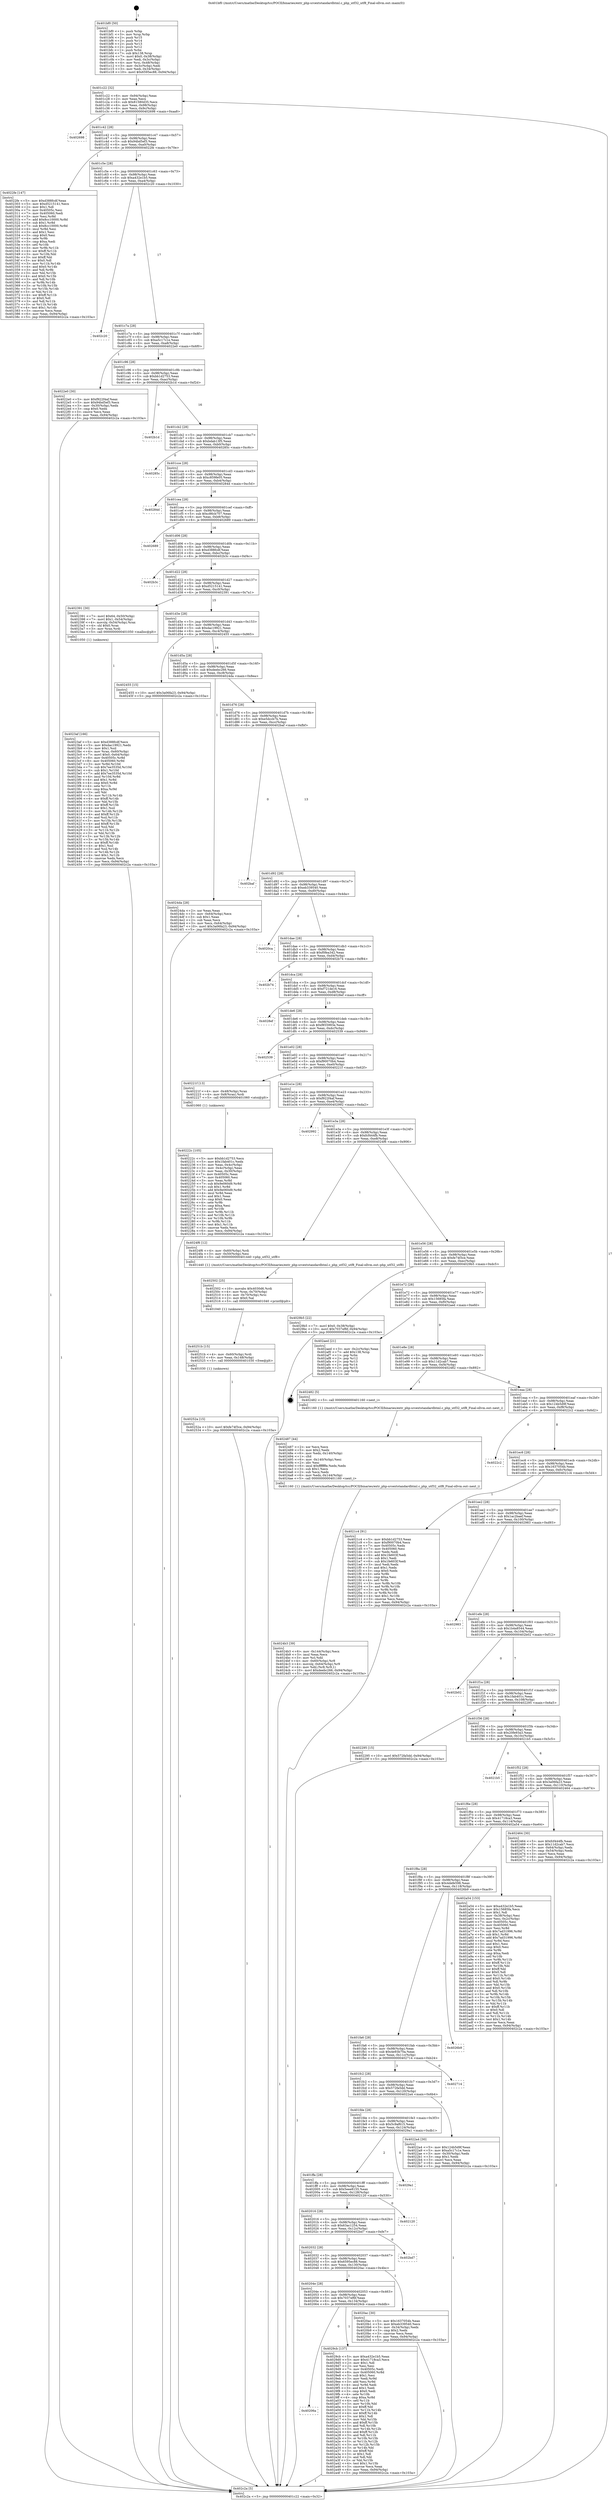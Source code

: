 digraph "0x401bf0" {
  label = "0x401bf0 (/mnt/c/Users/mathe/Desktop/tcc/POCII/binaries/extr_php-srcextstandardhtml.c_php_utf32_utf8_Final-ollvm.out::main(0))"
  labelloc = "t"
  node[shape=record]

  Entry [label="",width=0.3,height=0.3,shape=circle,fillcolor=black,style=filled]
  "0x401c22" [label="{
     0x401c22 [32]\l
     | [instrs]\l
     &nbsp;&nbsp;0x401c22 \<+6\>: mov -0x94(%rbp),%eax\l
     &nbsp;&nbsp;0x401c28 \<+2\>: mov %eax,%ecx\l
     &nbsp;&nbsp;0x401c2a \<+6\>: sub $0x81580d35,%ecx\l
     &nbsp;&nbsp;0x401c30 \<+6\>: mov %eax,-0x98(%rbp)\l
     &nbsp;&nbsp;0x401c36 \<+6\>: mov %ecx,-0x9c(%rbp)\l
     &nbsp;&nbsp;0x401c3c \<+6\>: je 0000000000402698 \<main+0xaa8\>\l
  }"]
  "0x402698" [label="{
     0x402698\l
  }", style=dashed]
  "0x401c42" [label="{
     0x401c42 [28]\l
     | [instrs]\l
     &nbsp;&nbsp;0x401c42 \<+5\>: jmp 0000000000401c47 \<main+0x57\>\l
     &nbsp;&nbsp;0x401c47 \<+6\>: mov -0x98(%rbp),%eax\l
     &nbsp;&nbsp;0x401c4d \<+5\>: sub $0x94bd5ef3,%eax\l
     &nbsp;&nbsp;0x401c52 \<+6\>: mov %eax,-0xa0(%rbp)\l
     &nbsp;&nbsp;0x401c58 \<+6\>: je 00000000004022fe \<main+0x70e\>\l
  }"]
  Exit [label="",width=0.3,height=0.3,shape=circle,fillcolor=black,style=filled,peripheries=2]
  "0x4022fe" [label="{
     0x4022fe [147]\l
     | [instrs]\l
     &nbsp;&nbsp;0x4022fe \<+5\>: mov $0xd388fcdf,%eax\l
     &nbsp;&nbsp;0x402303 \<+5\>: mov $0xd5215141,%ecx\l
     &nbsp;&nbsp;0x402308 \<+2\>: mov $0x1,%dl\l
     &nbsp;&nbsp;0x40230a \<+7\>: mov 0x40505c,%esi\l
     &nbsp;&nbsp;0x402311 \<+7\>: mov 0x405060,%edi\l
     &nbsp;&nbsp;0x402318 \<+3\>: mov %esi,%r8d\l
     &nbsp;&nbsp;0x40231b \<+7\>: add $0x8cc10000,%r8d\l
     &nbsp;&nbsp;0x402322 \<+4\>: sub $0x1,%r8d\l
     &nbsp;&nbsp;0x402326 \<+7\>: sub $0x8cc10000,%r8d\l
     &nbsp;&nbsp;0x40232d \<+4\>: imul %r8d,%esi\l
     &nbsp;&nbsp;0x402331 \<+3\>: and $0x1,%esi\l
     &nbsp;&nbsp;0x402334 \<+3\>: cmp $0x0,%esi\l
     &nbsp;&nbsp;0x402337 \<+4\>: sete %r9b\l
     &nbsp;&nbsp;0x40233b \<+3\>: cmp $0xa,%edi\l
     &nbsp;&nbsp;0x40233e \<+4\>: setl %r10b\l
     &nbsp;&nbsp;0x402342 \<+3\>: mov %r9b,%r11b\l
     &nbsp;&nbsp;0x402345 \<+4\>: xor $0xff,%r11b\l
     &nbsp;&nbsp;0x402349 \<+3\>: mov %r10b,%bl\l
     &nbsp;&nbsp;0x40234c \<+3\>: xor $0xff,%bl\l
     &nbsp;&nbsp;0x40234f \<+3\>: xor $0x0,%dl\l
     &nbsp;&nbsp;0x402352 \<+3\>: mov %r11b,%r14b\l
     &nbsp;&nbsp;0x402355 \<+4\>: and $0x0,%r14b\l
     &nbsp;&nbsp;0x402359 \<+3\>: and %dl,%r9b\l
     &nbsp;&nbsp;0x40235c \<+3\>: mov %bl,%r15b\l
     &nbsp;&nbsp;0x40235f \<+4\>: and $0x0,%r15b\l
     &nbsp;&nbsp;0x402363 \<+3\>: and %dl,%r10b\l
     &nbsp;&nbsp;0x402366 \<+3\>: or %r9b,%r14b\l
     &nbsp;&nbsp;0x402369 \<+3\>: or %r10b,%r15b\l
     &nbsp;&nbsp;0x40236c \<+3\>: xor %r15b,%r14b\l
     &nbsp;&nbsp;0x40236f \<+3\>: or %bl,%r11b\l
     &nbsp;&nbsp;0x402372 \<+4\>: xor $0xff,%r11b\l
     &nbsp;&nbsp;0x402376 \<+3\>: or $0x0,%dl\l
     &nbsp;&nbsp;0x402379 \<+3\>: and %dl,%r11b\l
     &nbsp;&nbsp;0x40237c \<+3\>: or %r11b,%r14b\l
     &nbsp;&nbsp;0x40237f \<+4\>: test $0x1,%r14b\l
     &nbsp;&nbsp;0x402383 \<+3\>: cmovne %ecx,%eax\l
     &nbsp;&nbsp;0x402386 \<+6\>: mov %eax,-0x94(%rbp)\l
     &nbsp;&nbsp;0x40238c \<+5\>: jmp 0000000000402c2a \<main+0x103a\>\l
  }"]
  "0x401c5e" [label="{
     0x401c5e [28]\l
     | [instrs]\l
     &nbsp;&nbsp;0x401c5e \<+5\>: jmp 0000000000401c63 \<main+0x73\>\l
     &nbsp;&nbsp;0x401c63 \<+6\>: mov -0x98(%rbp),%eax\l
     &nbsp;&nbsp;0x401c69 \<+5\>: sub $0xa432e1b5,%eax\l
     &nbsp;&nbsp;0x401c6e \<+6\>: mov %eax,-0xa4(%rbp)\l
     &nbsp;&nbsp;0x401c74 \<+6\>: je 0000000000402c20 \<main+0x1030\>\l
  }"]
  "0x40206a" [label="{
     0x40206a\l
  }", style=dashed]
  "0x402c20" [label="{
     0x402c20\l
  }", style=dashed]
  "0x401c7a" [label="{
     0x401c7a [28]\l
     | [instrs]\l
     &nbsp;&nbsp;0x401c7a \<+5\>: jmp 0000000000401c7f \<main+0x8f\>\l
     &nbsp;&nbsp;0x401c7f \<+6\>: mov -0x98(%rbp),%eax\l
     &nbsp;&nbsp;0x401c85 \<+5\>: sub $0xa5c17c1e,%eax\l
     &nbsp;&nbsp;0x401c8a \<+6\>: mov %eax,-0xa8(%rbp)\l
     &nbsp;&nbsp;0x401c90 \<+6\>: je 00000000004022e0 \<main+0x6f0\>\l
  }"]
  "0x4029cb" [label="{
     0x4029cb [137]\l
     | [instrs]\l
     &nbsp;&nbsp;0x4029cb \<+5\>: mov $0xa432e1b5,%eax\l
     &nbsp;&nbsp;0x4029d0 \<+5\>: mov $0x41718ca3,%ecx\l
     &nbsp;&nbsp;0x4029d5 \<+2\>: mov $0x1,%dl\l
     &nbsp;&nbsp;0x4029d7 \<+2\>: xor %esi,%esi\l
     &nbsp;&nbsp;0x4029d9 \<+7\>: mov 0x40505c,%edi\l
     &nbsp;&nbsp;0x4029e0 \<+8\>: mov 0x405060,%r8d\l
     &nbsp;&nbsp;0x4029e8 \<+3\>: sub $0x1,%esi\l
     &nbsp;&nbsp;0x4029eb \<+3\>: mov %edi,%r9d\l
     &nbsp;&nbsp;0x4029ee \<+3\>: add %esi,%r9d\l
     &nbsp;&nbsp;0x4029f1 \<+4\>: imul %r9d,%edi\l
     &nbsp;&nbsp;0x4029f5 \<+3\>: and $0x1,%edi\l
     &nbsp;&nbsp;0x4029f8 \<+3\>: cmp $0x0,%edi\l
     &nbsp;&nbsp;0x4029fb \<+4\>: sete %r10b\l
     &nbsp;&nbsp;0x4029ff \<+4\>: cmp $0xa,%r8d\l
     &nbsp;&nbsp;0x402a03 \<+4\>: setl %r11b\l
     &nbsp;&nbsp;0x402a07 \<+3\>: mov %r10b,%bl\l
     &nbsp;&nbsp;0x402a0a \<+3\>: xor $0xff,%bl\l
     &nbsp;&nbsp;0x402a0d \<+3\>: mov %r11b,%r14b\l
     &nbsp;&nbsp;0x402a10 \<+4\>: xor $0xff,%r14b\l
     &nbsp;&nbsp;0x402a14 \<+3\>: xor $0x1,%dl\l
     &nbsp;&nbsp;0x402a17 \<+3\>: mov %bl,%r15b\l
     &nbsp;&nbsp;0x402a1a \<+4\>: and $0xff,%r15b\l
     &nbsp;&nbsp;0x402a1e \<+3\>: and %dl,%r10b\l
     &nbsp;&nbsp;0x402a21 \<+3\>: mov %r14b,%r12b\l
     &nbsp;&nbsp;0x402a24 \<+4\>: and $0xff,%r12b\l
     &nbsp;&nbsp;0x402a28 \<+3\>: and %dl,%r11b\l
     &nbsp;&nbsp;0x402a2b \<+3\>: or %r10b,%r15b\l
     &nbsp;&nbsp;0x402a2e \<+3\>: or %r11b,%r12b\l
     &nbsp;&nbsp;0x402a31 \<+3\>: xor %r12b,%r15b\l
     &nbsp;&nbsp;0x402a34 \<+3\>: or %r14b,%bl\l
     &nbsp;&nbsp;0x402a37 \<+3\>: xor $0xff,%bl\l
     &nbsp;&nbsp;0x402a3a \<+3\>: or $0x1,%dl\l
     &nbsp;&nbsp;0x402a3d \<+2\>: and %dl,%bl\l
     &nbsp;&nbsp;0x402a3f \<+3\>: or %bl,%r15b\l
     &nbsp;&nbsp;0x402a42 \<+4\>: test $0x1,%r15b\l
     &nbsp;&nbsp;0x402a46 \<+3\>: cmovne %ecx,%eax\l
     &nbsp;&nbsp;0x402a49 \<+6\>: mov %eax,-0x94(%rbp)\l
     &nbsp;&nbsp;0x402a4f \<+5\>: jmp 0000000000402c2a \<main+0x103a\>\l
  }"]
  "0x4022e0" [label="{
     0x4022e0 [30]\l
     | [instrs]\l
     &nbsp;&nbsp;0x4022e0 \<+5\>: mov $0xf922f4af,%eax\l
     &nbsp;&nbsp;0x4022e5 \<+5\>: mov $0x94bd5ef3,%ecx\l
     &nbsp;&nbsp;0x4022ea \<+3\>: mov -0x30(%rbp),%edx\l
     &nbsp;&nbsp;0x4022ed \<+3\>: cmp $0x0,%edx\l
     &nbsp;&nbsp;0x4022f0 \<+3\>: cmove %ecx,%eax\l
     &nbsp;&nbsp;0x4022f3 \<+6\>: mov %eax,-0x94(%rbp)\l
     &nbsp;&nbsp;0x4022f9 \<+5\>: jmp 0000000000402c2a \<main+0x103a\>\l
  }"]
  "0x401c96" [label="{
     0x401c96 [28]\l
     | [instrs]\l
     &nbsp;&nbsp;0x401c96 \<+5\>: jmp 0000000000401c9b \<main+0xab\>\l
     &nbsp;&nbsp;0x401c9b \<+6\>: mov -0x98(%rbp),%eax\l
     &nbsp;&nbsp;0x401ca1 \<+5\>: sub $0xbb1d2753,%eax\l
     &nbsp;&nbsp;0x401ca6 \<+6\>: mov %eax,-0xac(%rbp)\l
     &nbsp;&nbsp;0x401cac \<+6\>: je 0000000000402b1d \<main+0xf2d\>\l
  }"]
  "0x40252a" [label="{
     0x40252a [15]\l
     | [instrs]\l
     &nbsp;&nbsp;0x40252a \<+10\>: movl $0xfe74f3ce,-0x94(%rbp)\l
     &nbsp;&nbsp;0x402534 \<+5\>: jmp 0000000000402c2a \<main+0x103a\>\l
  }"]
  "0x402b1d" [label="{
     0x402b1d\l
  }", style=dashed]
  "0x401cb2" [label="{
     0x401cb2 [28]\l
     | [instrs]\l
     &nbsp;&nbsp;0x401cb2 \<+5\>: jmp 0000000000401cb7 \<main+0xc7\>\l
     &nbsp;&nbsp;0x401cb7 \<+6\>: mov -0x98(%rbp),%eax\l
     &nbsp;&nbsp;0x401cbd \<+5\>: sub $0xbdab13f5,%eax\l
     &nbsp;&nbsp;0x401cc2 \<+6\>: mov %eax,-0xb0(%rbp)\l
     &nbsp;&nbsp;0x401cc8 \<+6\>: je 000000000040285c \<main+0xc6c\>\l
  }"]
  "0x40251b" [label="{
     0x40251b [15]\l
     | [instrs]\l
     &nbsp;&nbsp;0x40251b \<+4\>: mov -0x60(%rbp),%rdi\l
     &nbsp;&nbsp;0x40251f \<+6\>: mov %eax,-0x148(%rbp)\l
     &nbsp;&nbsp;0x402525 \<+5\>: call 0000000000401030 \<free@plt\>\l
     | [calls]\l
     &nbsp;&nbsp;0x401030 \{1\} (unknown)\l
  }"]
  "0x40285c" [label="{
     0x40285c\l
  }", style=dashed]
  "0x401cce" [label="{
     0x401cce [28]\l
     | [instrs]\l
     &nbsp;&nbsp;0x401cce \<+5\>: jmp 0000000000401cd3 \<main+0xe3\>\l
     &nbsp;&nbsp;0x401cd3 \<+6\>: mov -0x98(%rbp),%eax\l
     &nbsp;&nbsp;0x401cd9 \<+5\>: sub $0xc859fe05,%eax\l
     &nbsp;&nbsp;0x401cde \<+6\>: mov %eax,-0xb4(%rbp)\l
     &nbsp;&nbsp;0x401ce4 \<+6\>: je 000000000040284d \<main+0xc5d\>\l
  }"]
  "0x402502" [label="{
     0x402502 [25]\l
     | [instrs]\l
     &nbsp;&nbsp;0x402502 \<+10\>: movabs $0x4030d6,%rdi\l
     &nbsp;&nbsp;0x40250c \<+4\>: mov %rax,-0x70(%rbp)\l
     &nbsp;&nbsp;0x402510 \<+4\>: mov -0x70(%rbp),%rsi\l
     &nbsp;&nbsp;0x402514 \<+2\>: mov $0x0,%al\l
     &nbsp;&nbsp;0x402516 \<+5\>: call 0000000000401040 \<printf@plt\>\l
     | [calls]\l
     &nbsp;&nbsp;0x401040 \{1\} (unknown)\l
  }"]
  "0x40284d" [label="{
     0x40284d\l
  }", style=dashed]
  "0x401cea" [label="{
     0x401cea [28]\l
     | [instrs]\l
     &nbsp;&nbsp;0x401cea \<+5\>: jmp 0000000000401cef \<main+0xff\>\l
     &nbsp;&nbsp;0x401cef \<+6\>: mov -0x98(%rbp),%eax\l
     &nbsp;&nbsp;0x401cf5 \<+5\>: sub $0xc86cb707,%eax\l
     &nbsp;&nbsp;0x401cfa \<+6\>: mov %eax,-0xb8(%rbp)\l
     &nbsp;&nbsp;0x401d00 \<+6\>: je 0000000000402689 \<main+0xa99\>\l
  }"]
  "0x4024b3" [label="{
     0x4024b3 [39]\l
     | [instrs]\l
     &nbsp;&nbsp;0x4024b3 \<+6\>: mov -0x144(%rbp),%ecx\l
     &nbsp;&nbsp;0x4024b9 \<+3\>: imul %eax,%ecx\l
     &nbsp;&nbsp;0x4024bc \<+3\>: mov %cl,%dil\l
     &nbsp;&nbsp;0x4024bf \<+4\>: mov -0x60(%rbp),%r8\l
     &nbsp;&nbsp;0x4024c3 \<+4\>: movslq -0x64(%rbp),%r9\l
     &nbsp;&nbsp;0x4024c7 \<+4\>: mov %dil,(%r8,%r9,1)\l
     &nbsp;&nbsp;0x4024cb \<+10\>: movl $0xdeebc266,-0x94(%rbp)\l
     &nbsp;&nbsp;0x4024d5 \<+5\>: jmp 0000000000402c2a \<main+0x103a\>\l
  }"]
  "0x402689" [label="{
     0x402689\l
  }", style=dashed]
  "0x401d06" [label="{
     0x401d06 [28]\l
     | [instrs]\l
     &nbsp;&nbsp;0x401d06 \<+5\>: jmp 0000000000401d0b \<main+0x11b\>\l
     &nbsp;&nbsp;0x401d0b \<+6\>: mov -0x98(%rbp),%eax\l
     &nbsp;&nbsp;0x401d11 \<+5\>: sub $0xd388fcdf,%eax\l
     &nbsp;&nbsp;0x401d16 \<+6\>: mov %eax,-0xbc(%rbp)\l
     &nbsp;&nbsp;0x401d1c \<+6\>: je 0000000000402b3c \<main+0xf4c\>\l
  }"]
  "0x402487" [label="{
     0x402487 [44]\l
     | [instrs]\l
     &nbsp;&nbsp;0x402487 \<+2\>: xor %ecx,%ecx\l
     &nbsp;&nbsp;0x402489 \<+5\>: mov $0x2,%edx\l
     &nbsp;&nbsp;0x40248e \<+6\>: mov %edx,-0x140(%rbp)\l
     &nbsp;&nbsp;0x402494 \<+1\>: cltd\l
     &nbsp;&nbsp;0x402495 \<+6\>: mov -0x140(%rbp),%esi\l
     &nbsp;&nbsp;0x40249b \<+2\>: idiv %esi\l
     &nbsp;&nbsp;0x40249d \<+6\>: imul $0xfffffffe,%edx,%edx\l
     &nbsp;&nbsp;0x4024a3 \<+3\>: sub $0x1,%ecx\l
     &nbsp;&nbsp;0x4024a6 \<+2\>: sub %ecx,%edx\l
     &nbsp;&nbsp;0x4024a8 \<+6\>: mov %edx,-0x144(%rbp)\l
     &nbsp;&nbsp;0x4024ae \<+5\>: call 0000000000401160 \<next_i\>\l
     | [calls]\l
     &nbsp;&nbsp;0x401160 \{1\} (/mnt/c/Users/mathe/Desktop/tcc/POCII/binaries/extr_php-srcextstandardhtml.c_php_utf32_utf8_Final-ollvm.out::next_i)\l
  }"]
  "0x402b3c" [label="{
     0x402b3c\l
  }", style=dashed]
  "0x401d22" [label="{
     0x401d22 [28]\l
     | [instrs]\l
     &nbsp;&nbsp;0x401d22 \<+5\>: jmp 0000000000401d27 \<main+0x137\>\l
     &nbsp;&nbsp;0x401d27 \<+6\>: mov -0x98(%rbp),%eax\l
     &nbsp;&nbsp;0x401d2d \<+5\>: sub $0xd5215141,%eax\l
     &nbsp;&nbsp;0x401d32 \<+6\>: mov %eax,-0xc0(%rbp)\l
     &nbsp;&nbsp;0x401d38 \<+6\>: je 0000000000402391 \<main+0x7a1\>\l
  }"]
  "0x4023af" [label="{
     0x4023af [166]\l
     | [instrs]\l
     &nbsp;&nbsp;0x4023af \<+5\>: mov $0xd388fcdf,%ecx\l
     &nbsp;&nbsp;0x4023b4 \<+5\>: mov $0xdac19921,%edx\l
     &nbsp;&nbsp;0x4023b9 \<+3\>: mov $0x1,%sil\l
     &nbsp;&nbsp;0x4023bc \<+4\>: mov %rax,-0x60(%rbp)\l
     &nbsp;&nbsp;0x4023c0 \<+7\>: movl $0x0,-0x64(%rbp)\l
     &nbsp;&nbsp;0x4023c7 \<+8\>: mov 0x40505c,%r8d\l
     &nbsp;&nbsp;0x4023cf \<+8\>: mov 0x405060,%r9d\l
     &nbsp;&nbsp;0x4023d7 \<+3\>: mov %r8d,%r10d\l
     &nbsp;&nbsp;0x4023da \<+7\>: sub $0x7ee3535d,%r10d\l
     &nbsp;&nbsp;0x4023e1 \<+4\>: sub $0x1,%r10d\l
     &nbsp;&nbsp;0x4023e5 \<+7\>: add $0x7ee3535d,%r10d\l
     &nbsp;&nbsp;0x4023ec \<+4\>: imul %r10d,%r8d\l
     &nbsp;&nbsp;0x4023f0 \<+4\>: and $0x1,%r8d\l
     &nbsp;&nbsp;0x4023f4 \<+4\>: cmp $0x0,%r8d\l
     &nbsp;&nbsp;0x4023f8 \<+4\>: sete %r11b\l
     &nbsp;&nbsp;0x4023fc \<+4\>: cmp $0xa,%r9d\l
     &nbsp;&nbsp;0x402400 \<+3\>: setl %bl\l
     &nbsp;&nbsp;0x402403 \<+3\>: mov %r11b,%r14b\l
     &nbsp;&nbsp;0x402406 \<+4\>: xor $0xff,%r14b\l
     &nbsp;&nbsp;0x40240a \<+3\>: mov %bl,%r15b\l
     &nbsp;&nbsp;0x40240d \<+4\>: xor $0xff,%r15b\l
     &nbsp;&nbsp;0x402411 \<+4\>: xor $0x1,%sil\l
     &nbsp;&nbsp;0x402415 \<+3\>: mov %r14b,%r12b\l
     &nbsp;&nbsp;0x402418 \<+4\>: and $0xff,%r12b\l
     &nbsp;&nbsp;0x40241c \<+3\>: and %sil,%r11b\l
     &nbsp;&nbsp;0x40241f \<+3\>: mov %r15b,%r13b\l
     &nbsp;&nbsp;0x402422 \<+4\>: and $0xff,%r13b\l
     &nbsp;&nbsp;0x402426 \<+3\>: and %sil,%bl\l
     &nbsp;&nbsp;0x402429 \<+3\>: or %r11b,%r12b\l
     &nbsp;&nbsp;0x40242c \<+3\>: or %bl,%r13b\l
     &nbsp;&nbsp;0x40242f \<+3\>: xor %r13b,%r12b\l
     &nbsp;&nbsp;0x402432 \<+3\>: or %r15b,%r14b\l
     &nbsp;&nbsp;0x402435 \<+4\>: xor $0xff,%r14b\l
     &nbsp;&nbsp;0x402439 \<+4\>: or $0x1,%sil\l
     &nbsp;&nbsp;0x40243d \<+3\>: and %sil,%r14b\l
     &nbsp;&nbsp;0x402440 \<+3\>: or %r14b,%r12b\l
     &nbsp;&nbsp;0x402443 \<+4\>: test $0x1,%r12b\l
     &nbsp;&nbsp;0x402447 \<+3\>: cmovne %edx,%ecx\l
     &nbsp;&nbsp;0x40244a \<+6\>: mov %ecx,-0x94(%rbp)\l
     &nbsp;&nbsp;0x402450 \<+5\>: jmp 0000000000402c2a \<main+0x103a\>\l
  }"]
  "0x402391" [label="{
     0x402391 [30]\l
     | [instrs]\l
     &nbsp;&nbsp;0x402391 \<+7\>: movl $0x64,-0x50(%rbp)\l
     &nbsp;&nbsp;0x402398 \<+7\>: movl $0x1,-0x54(%rbp)\l
     &nbsp;&nbsp;0x40239f \<+4\>: movslq -0x54(%rbp),%rax\l
     &nbsp;&nbsp;0x4023a3 \<+4\>: shl $0x0,%rax\l
     &nbsp;&nbsp;0x4023a7 \<+3\>: mov %rax,%rdi\l
     &nbsp;&nbsp;0x4023aa \<+5\>: call 0000000000401050 \<malloc@plt\>\l
     | [calls]\l
     &nbsp;&nbsp;0x401050 \{1\} (unknown)\l
  }"]
  "0x401d3e" [label="{
     0x401d3e [28]\l
     | [instrs]\l
     &nbsp;&nbsp;0x401d3e \<+5\>: jmp 0000000000401d43 \<main+0x153\>\l
     &nbsp;&nbsp;0x401d43 \<+6\>: mov -0x98(%rbp),%eax\l
     &nbsp;&nbsp;0x401d49 \<+5\>: sub $0xdac19921,%eax\l
     &nbsp;&nbsp;0x401d4e \<+6\>: mov %eax,-0xc4(%rbp)\l
     &nbsp;&nbsp;0x401d54 \<+6\>: je 0000000000402455 \<main+0x865\>\l
  }"]
  "0x40222c" [label="{
     0x40222c [105]\l
     | [instrs]\l
     &nbsp;&nbsp;0x40222c \<+5\>: mov $0xbb1d2753,%ecx\l
     &nbsp;&nbsp;0x402231 \<+5\>: mov $0x1fab401c,%edx\l
     &nbsp;&nbsp;0x402236 \<+3\>: mov %eax,-0x4c(%rbp)\l
     &nbsp;&nbsp;0x402239 \<+3\>: mov -0x4c(%rbp),%eax\l
     &nbsp;&nbsp;0x40223c \<+3\>: mov %eax,-0x30(%rbp)\l
     &nbsp;&nbsp;0x40223f \<+7\>: mov 0x40505c,%eax\l
     &nbsp;&nbsp;0x402246 \<+7\>: mov 0x405060,%esi\l
     &nbsp;&nbsp;0x40224d \<+3\>: mov %eax,%r8d\l
     &nbsp;&nbsp;0x402250 \<+7\>: sub $0x9e060d9,%r8d\l
     &nbsp;&nbsp;0x402257 \<+4\>: sub $0x1,%r8d\l
     &nbsp;&nbsp;0x40225b \<+7\>: add $0x9e060d9,%r8d\l
     &nbsp;&nbsp;0x402262 \<+4\>: imul %r8d,%eax\l
     &nbsp;&nbsp;0x402266 \<+3\>: and $0x1,%eax\l
     &nbsp;&nbsp;0x402269 \<+3\>: cmp $0x0,%eax\l
     &nbsp;&nbsp;0x40226c \<+4\>: sete %r9b\l
     &nbsp;&nbsp;0x402270 \<+3\>: cmp $0xa,%esi\l
     &nbsp;&nbsp;0x402273 \<+4\>: setl %r10b\l
     &nbsp;&nbsp;0x402277 \<+3\>: mov %r9b,%r11b\l
     &nbsp;&nbsp;0x40227a \<+3\>: and %r10b,%r11b\l
     &nbsp;&nbsp;0x40227d \<+3\>: xor %r10b,%r9b\l
     &nbsp;&nbsp;0x402280 \<+3\>: or %r9b,%r11b\l
     &nbsp;&nbsp;0x402283 \<+4\>: test $0x1,%r11b\l
     &nbsp;&nbsp;0x402287 \<+3\>: cmovne %edx,%ecx\l
     &nbsp;&nbsp;0x40228a \<+6\>: mov %ecx,-0x94(%rbp)\l
     &nbsp;&nbsp;0x402290 \<+5\>: jmp 0000000000402c2a \<main+0x103a\>\l
  }"]
  "0x402455" [label="{
     0x402455 [15]\l
     | [instrs]\l
     &nbsp;&nbsp;0x402455 \<+10\>: movl $0x3a06fa23,-0x94(%rbp)\l
     &nbsp;&nbsp;0x40245f \<+5\>: jmp 0000000000402c2a \<main+0x103a\>\l
  }"]
  "0x401d5a" [label="{
     0x401d5a [28]\l
     | [instrs]\l
     &nbsp;&nbsp;0x401d5a \<+5\>: jmp 0000000000401d5f \<main+0x16f\>\l
     &nbsp;&nbsp;0x401d5f \<+6\>: mov -0x98(%rbp),%eax\l
     &nbsp;&nbsp;0x401d65 \<+5\>: sub $0xdeebc266,%eax\l
     &nbsp;&nbsp;0x401d6a \<+6\>: mov %eax,-0xc8(%rbp)\l
     &nbsp;&nbsp;0x401d70 \<+6\>: je 00000000004024da \<main+0x8ea\>\l
  }"]
  "0x401bf0" [label="{
     0x401bf0 [50]\l
     | [instrs]\l
     &nbsp;&nbsp;0x401bf0 \<+1\>: push %rbp\l
     &nbsp;&nbsp;0x401bf1 \<+3\>: mov %rsp,%rbp\l
     &nbsp;&nbsp;0x401bf4 \<+2\>: push %r15\l
     &nbsp;&nbsp;0x401bf6 \<+2\>: push %r14\l
     &nbsp;&nbsp;0x401bf8 \<+2\>: push %r13\l
     &nbsp;&nbsp;0x401bfa \<+2\>: push %r12\l
     &nbsp;&nbsp;0x401bfc \<+1\>: push %rbx\l
     &nbsp;&nbsp;0x401bfd \<+7\>: sub $0x138,%rsp\l
     &nbsp;&nbsp;0x401c04 \<+7\>: movl $0x0,-0x38(%rbp)\l
     &nbsp;&nbsp;0x401c0b \<+3\>: mov %edi,-0x3c(%rbp)\l
     &nbsp;&nbsp;0x401c0e \<+4\>: mov %rsi,-0x48(%rbp)\l
     &nbsp;&nbsp;0x401c12 \<+3\>: mov -0x3c(%rbp),%edi\l
     &nbsp;&nbsp;0x401c15 \<+3\>: mov %edi,-0x34(%rbp)\l
     &nbsp;&nbsp;0x401c18 \<+10\>: movl $0x6595ec88,-0x94(%rbp)\l
  }"]
  "0x4024da" [label="{
     0x4024da [28]\l
     | [instrs]\l
     &nbsp;&nbsp;0x4024da \<+2\>: xor %eax,%eax\l
     &nbsp;&nbsp;0x4024dc \<+3\>: mov -0x64(%rbp),%ecx\l
     &nbsp;&nbsp;0x4024df \<+3\>: sub $0x1,%eax\l
     &nbsp;&nbsp;0x4024e2 \<+2\>: sub %eax,%ecx\l
     &nbsp;&nbsp;0x4024e4 \<+3\>: mov %ecx,-0x64(%rbp)\l
     &nbsp;&nbsp;0x4024e7 \<+10\>: movl $0x3a06fa23,-0x94(%rbp)\l
     &nbsp;&nbsp;0x4024f1 \<+5\>: jmp 0000000000402c2a \<main+0x103a\>\l
  }"]
  "0x401d76" [label="{
     0x401d76 [28]\l
     | [instrs]\l
     &nbsp;&nbsp;0x401d76 \<+5\>: jmp 0000000000401d7b \<main+0x18b\>\l
     &nbsp;&nbsp;0x401d7b \<+6\>: mov -0x98(%rbp),%eax\l
     &nbsp;&nbsp;0x401d81 \<+5\>: sub $0xe5dccb7b,%eax\l
     &nbsp;&nbsp;0x401d86 \<+6\>: mov %eax,-0xcc(%rbp)\l
     &nbsp;&nbsp;0x401d8c \<+6\>: je 0000000000402baf \<main+0xfbf\>\l
  }"]
  "0x402c2a" [label="{
     0x402c2a [5]\l
     | [instrs]\l
     &nbsp;&nbsp;0x402c2a \<+5\>: jmp 0000000000401c22 \<main+0x32\>\l
  }"]
  "0x402baf" [label="{
     0x402baf\l
  }", style=dashed]
  "0x401d92" [label="{
     0x401d92 [28]\l
     | [instrs]\l
     &nbsp;&nbsp;0x401d92 \<+5\>: jmp 0000000000401d97 \<main+0x1a7\>\l
     &nbsp;&nbsp;0x401d97 \<+6\>: mov -0x98(%rbp),%eax\l
     &nbsp;&nbsp;0x401d9d \<+5\>: sub $0xeb339540,%eax\l
     &nbsp;&nbsp;0x401da2 \<+6\>: mov %eax,-0xd0(%rbp)\l
     &nbsp;&nbsp;0x401da8 \<+6\>: je 00000000004020ca \<main+0x4da\>\l
  }"]
  "0x40204e" [label="{
     0x40204e [28]\l
     | [instrs]\l
     &nbsp;&nbsp;0x40204e \<+5\>: jmp 0000000000402053 \<main+0x463\>\l
     &nbsp;&nbsp;0x402053 \<+6\>: mov -0x98(%rbp),%eax\l
     &nbsp;&nbsp;0x402059 \<+5\>: sub $0x7037ef6f,%eax\l
     &nbsp;&nbsp;0x40205e \<+6\>: mov %eax,-0x134(%rbp)\l
     &nbsp;&nbsp;0x402064 \<+6\>: je 00000000004029cb \<main+0xddb\>\l
  }"]
  "0x4020ca" [label="{
     0x4020ca\l
  }", style=dashed]
  "0x401dae" [label="{
     0x401dae [28]\l
     | [instrs]\l
     &nbsp;&nbsp;0x401dae \<+5\>: jmp 0000000000401db3 \<main+0x1c3\>\l
     &nbsp;&nbsp;0x401db3 \<+6\>: mov -0x98(%rbp),%eax\l
     &nbsp;&nbsp;0x401db9 \<+5\>: sub $0xf0fea342,%eax\l
     &nbsp;&nbsp;0x401dbe \<+6\>: mov %eax,-0xd4(%rbp)\l
     &nbsp;&nbsp;0x401dc4 \<+6\>: je 0000000000402b74 \<main+0xf84\>\l
  }"]
  "0x4020ac" [label="{
     0x4020ac [30]\l
     | [instrs]\l
     &nbsp;&nbsp;0x4020ac \<+5\>: mov $0x1637054b,%eax\l
     &nbsp;&nbsp;0x4020b1 \<+5\>: mov $0xeb339540,%ecx\l
     &nbsp;&nbsp;0x4020b6 \<+3\>: mov -0x34(%rbp),%edx\l
     &nbsp;&nbsp;0x4020b9 \<+3\>: cmp $0x2,%edx\l
     &nbsp;&nbsp;0x4020bc \<+3\>: cmovne %ecx,%eax\l
     &nbsp;&nbsp;0x4020bf \<+6\>: mov %eax,-0x94(%rbp)\l
     &nbsp;&nbsp;0x4020c5 \<+5\>: jmp 0000000000402c2a \<main+0x103a\>\l
  }"]
  "0x402b74" [label="{
     0x402b74\l
  }", style=dashed]
  "0x401dca" [label="{
     0x401dca [28]\l
     | [instrs]\l
     &nbsp;&nbsp;0x401dca \<+5\>: jmp 0000000000401dcf \<main+0x1df\>\l
     &nbsp;&nbsp;0x401dcf \<+6\>: mov -0x98(%rbp),%eax\l
     &nbsp;&nbsp;0x401dd5 \<+5\>: sub $0xf721de16,%eax\l
     &nbsp;&nbsp;0x401dda \<+6\>: mov %eax,-0xd8(%rbp)\l
     &nbsp;&nbsp;0x401de0 \<+6\>: je 00000000004028ef \<main+0xcff\>\l
  }"]
  "0x402032" [label="{
     0x402032 [28]\l
     | [instrs]\l
     &nbsp;&nbsp;0x402032 \<+5\>: jmp 0000000000402037 \<main+0x447\>\l
     &nbsp;&nbsp;0x402037 \<+6\>: mov -0x98(%rbp),%eax\l
     &nbsp;&nbsp;0x40203d \<+5\>: sub $0x6595ec88,%eax\l
     &nbsp;&nbsp;0x402042 \<+6\>: mov %eax,-0x130(%rbp)\l
     &nbsp;&nbsp;0x402048 \<+6\>: je 00000000004020ac \<main+0x4bc\>\l
  }"]
  "0x4028ef" [label="{
     0x4028ef\l
  }", style=dashed]
  "0x401de6" [label="{
     0x401de6 [28]\l
     | [instrs]\l
     &nbsp;&nbsp;0x401de6 \<+5\>: jmp 0000000000401deb \<main+0x1fb\>\l
     &nbsp;&nbsp;0x401deb \<+6\>: mov -0x98(%rbp),%eax\l
     &nbsp;&nbsp;0x401df1 \<+5\>: sub $0xf855993e,%eax\l
     &nbsp;&nbsp;0x401df6 \<+6\>: mov %eax,-0xdc(%rbp)\l
     &nbsp;&nbsp;0x401dfc \<+6\>: je 0000000000402539 \<main+0x949\>\l
  }"]
  "0x402bd7" [label="{
     0x402bd7\l
  }", style=dashed]
  "0x402539" [label="{
     0x402539\l
  }", style=dashed]
  "0x401e02" [label="{
     0x401e02 [28]\l
     | [instrs]\l
     &nbsp;&nbsp;0x401e02 \<+5\>: jmp 0000000000401e07 \<main+0x217\>\l
     &nbsp;&nbsp;0x401e07 \<+6\>: mov -0x98(%rbp),%eax\l
     &nbsp;&nbsp;0x401e0d \<+5\>: sub $0xf90070b4,%eax\l
     &nbsp;&nbsp;0x401e12 \<+6\>: mov %eax,-0xe0(%rbp)\l
     &nbsp;&nbsp;0x401e18 \<+6\>: je 000000000040221f \<main+0x62f\>\l
  }"]
  "0x402016" [label="{
     0x402016 [28]\l
     | [instrs]\l
     &nbsp;&nbsp;0x402016 \<+5\>: jmp 000000000040201b \<main+0x42b\>\l
     &nbsp;&nbsp;0x40201b \<+6\>: mov -0x98(%rbp),%eax\l
     &nbsp;&nbsp;0x402021 \<+5\>: sub $0x63ac1254,%eax\l
     &nbsp;&nbsp;0x402026 \<+6\>: mov %eax,-0x12c(%rbp)\l
     &nbsp;&nbsp;0x40202c \<+6\>: je 0000000000402bd7 \<main+0xfe7\>\l
  }"]
  "0x40221f" [label="{
     0x40221f [13]\l
     | [instrs]\l
     &nbsp;&nbsp;0x40221f \<+4\>: mov -0x48(%rbp),%rax\l
     &nbsp;&nbsp;0x402223 \<+4\>: mov 0x8(%rax),%rdi\l
     &nbsp;&nbsp;0x402227 \<+5\>: call 0000000000401060 \<atoi@plt\>\l
     | [calls]\l
     &nbsp;&nbsp;0x401060 \{1\} (unknown)\l
  }"]
  "0x401e1e" [label="{
     0x401e1e [28]\l
     | [instrs]\l
     &nbsp;&nbsp;0x401e1e \<+5\>: jmp 0000000000401e23 \<main+0x233\>\l
     &nbsp;&nbsp;0x401e23 \<+6\>: mov -0x98(%rbp),%eax\l
     &nbsp;&nbsp;0x401e29 \<+5\>: sub $0xf922f4af,%eax\l
     &nbsp;&nbsp;0x401e2e \<+6\>: mov %eax,-0xe4(%rbp)\l
     &nbsp;&nbsp;0x401e34 \<+6\>: je 0000000000402992 \<main+0xda2\>\l
  }"]
  "0x402120" [label="{
     0x402120\l
  }", style=dashed]
  "0x402992" [label="{
     0x402992\l
  }", style=dashed]
  "0x401e3a" [label="{
     0x401e3a [28]\l
     | [instrs]\l
     &nbsp;&nbsp;0x401e3a \<+5\>: jmp 0000000000401e3f \<main+0x24f\>\l
     &nbsp;&nbsp;0x401e3f \<+6\>: mov -0x98(%rbp),%eax\l
     &nbsp;&nbsp;0x401e45 \<+5\>: sub $0xfcf444fb,%eax\l
     &nbsp;&nbsp;0x401e4a \<+6\>: mov %eax,-0xe8(%rbp)\l
     &nbsp;&nbsp;0x401e50 \<+6\>: je 00000000004024f6 \<main+0x906\>\l
  }"]
  "0x401ffa" [label="{
     0x401ffa [28]\l
     | [instrs]\l
     &nbsp;&nbsp;0x401ffa \<+5\>: jmp 0000000000401fff \<main+0x40f\>\l
     &nbsp;&nbsp;0x401fff \<+6\>: mov -0x98(%rbp),%eax\l
     &nbsp;&nbsp;0x402005 \<+5\>: sub $0x5eee8155,%eax\l
     &nbsp;&nbsp;0x40200a \<+6\>: mov %eax,-0x128(%rbp)\l
     &nbsp;&nbsp;0x402010 \<+6\>: je 0000000000402120 \<main+0x530\>\l
  }"]
  "0x4024f6" [label="{
     0x4024f6 [12]\l
     | [instrs]\l
     &nbsp;&nbsp;0x4024f6 \<+4\>: mov -0x60(%rbp),%rdi\l
     &nbsp;&nbsp;0x4024fa \<+3\>: mov -0x50(%rbp),%esi\l
     &nbsp;&nbsp;0x4024fd \<+5\>: call 0000000000401440 \<php_utf32_utf8\>\l
     | [calls]\l
     &nbsp;&nbsp;0x401440 \{1\} (/mnt/c/Users/mathe/Desktop/tcc/POCII/binaries/extr_php-srcextstandardhtml.c_php_utf32_utf8_Final-ollvm.out::php_utf32_utf8)\l
  }"]
  "0x401e56" [label="{
     0x401e56 [28]\l
     | [instrs]\l
     &nbsp;&nbsp;0x401e56 \<+5\>: jmp 0000000000401e5b \<main+0x26b\>\l
     &nbsp;&nbsp;0x401e5b \<+6\>: mov -0x98(%rbp),%eax\l
     &nbsp;&nbsp;0x401e61 \<+5\>: sub $0xfe74f3ce,%eax\l
     &nbsp;&nbsp;0x401e66 \<+6\>: mov %eax,-0xec(%rbp)\l
     &nbsp;&nbsp;0x401e6c \<+6\>: je 00000000004029b5 \<main+0xdc5\>\l
  }"]
  "0x4029a1" [label="{
     0x4029a1\l
  }", style=dashed]
  "0x4029b5" [label="{
     0x4029b5 [22]\l
     | [instrs]\l
     &nbsp;&nbsp;0x4029b5 \<+7\>: movl $0x0,-0x38(%rbp)\l
     &nbsp;&nbsp;0x4029bc \<+10\>: movl $0x7037ef6f,-0x94(%rbp)\l
     &nbsp;&nbsp;0x4029c6 \<+5\>: jmp 0000000000402c2a \<main+0x103a\>\l
  }"]
  "0x401e72" [label="{
     0x401e72 [28]\l
     | [instrs]\l
     &nbsp;&nbsp;0x401e72 \<+5\>: jmp 0000000000401e77 \<main+0x287\>\l
     &nbsp;&nbsp;0x401e77 \<+6\>: mov -0x98(%rbp),%eax\l
     &nbsp;&nbsp;0x401e7d \<+5\>: sub $0x15685fa,%eax\l
     &nbsp;&nbsp;0x401e82 \<+6\>: mov %eax,-0xf0(%rbp)\l
     &nbsp;&nbsp;0x401e88 \<+6\>: je 0000000000402aed \<main+0xefd\>\l
  }"]
  "0x401fde" [label="{
     0x401fde [28]\l
     | [instrs]\l
     &nbsp;&nbsp;0x401fde \<+5\>: jmp 0000000000401fe3 \<main+0x3f3\>\l
     &nbsp;&nbsp;0x401fe3 \<+6\>: mov -0x98(%rbp),%eax\l
     &nbsp;&nbsp;0x401fe9 \<+5\>: sub $0x5c9af615,%eax\l
     &nbsp;&nbsp;0x401fee \<+6\>: mov %eax,-0x124(%rbp)\l
     &nbsp;&nbsp;0x401ff4 \<+6\>: je 00000000004029a1 \<main+0xdb1\>\l
  }"]
  "0x402aed" [label="{
     0x402aed [21]\l
     | [instrs]\l
     &nbsp;&nbsp;0x402aed \<+3\>: mov -0x2c(%rbp),%eax\l
     &nbsp;&nbsp;0x402af0 \<+7\>: add $0x138,%rsp\l
     &nbsp;&nbsp;0x402af7 \<+1\>: pop %rbx\l
     &nbsp;&nbsp;0x402af8 \<+2\>: pop %r12\l
     &nbsp;&nbsp;0x402afa \<+2\>: pop %r13\l
     &nbsp;&nbsp;0x402afc \<+2\>: pop %r14\l
     &nbsp;&nbsp;0x402afe \<+2\>: pop %r15\l
     &nbsp;&nbsp;0x402b00 \<+1\>: pop %rbp\l
     &nbsp;&nbsp;0x402b01 \<+1\>: ret\l
  }"]
  "0x401e8e" [label="{
     0x401e8e [28]\l
     | [instrs]\l
     &nbsp;&nbsp;0x401e8e \<+5\>: jmp 0000000000401e93 \<main+0x2a3\>\l
     &nbsp;&nbsp;0x401e93 \<+6\>: mov -0x98(%rbp),%eax\l
     &nbsp;&nbsp;0x401e99 \<+5\>: sub $0x11d2cab7,%eax\l
     &nbsp;&nbsp;0x401e9e \<+6\>: mov %eax,-0xf4(%rbp)\l
     &nbsp;&nbsp;0x401ea4 \<+6\>: je 0000000000402482 \<main+0x892\>\l
  }"]
  "0x4022a4" [label="{
     0x4022a4 [30]\l
     | [instrs]\l
     &nbsp;&nbsp;0x4022a4 \<+5\>: mov $0x124b5d9f,%eax\l
     &nbsp;&nbsp;0x4022a9 \<+5\>: mov $0xa5c17c1e,%ecx\l
     &nbsp;&nbsp;0x4022ae \<+3\>: mov -0x30(%rbp),%edx\l
     &nbsp;&nbsp;0x4022b1 \<+3\>: cmp $0x1,%edx\l
     &nbsp;&nbsp;0x4022b4 \<+3\>: cmovl %ecx,%eax\l
     &nbsp;&nbsp;0x4022b7 \<+6\>: mov %eax,-0x94(%rbp)\l
     &nbsp;&nbsp;0x4022bd \<+5\>: jmp 0000000000402c2a \<main+0x103a\>\l
  }"]
  "0x402482" [label="{
     0x402482 [5]\l
     | [instrs]\l
     &nbsp;&nbsp;0x402482 \<+5\>: call 0000000000401160 \<next_i\>\l
     | [calls]\l
     &nbsp;&nbsp;0x401160 \{1\} (/mnt/c/Users/mathe/Desktop/tcc/POCII/binaries/extr_php-srcextstandardhtml.c_php_utf32_utf8_Final-ollvm.out::next_i)\l
  }"]
  "0x401eaa" [label="{
     0x401eaa [28]\l
     | [instrs]\l
     &nbsp;&nbsp;0x401eaa \<+5\>: jmp 0000000000401eaf \<main+0x2bf\>\l
     &nbsp;&nbsp;0x401eaf \<+6\>: mov -0x98(%rbp),%eax\l
     &nbsp;&nbsp;0x401eb5 \<+5\>: sub $0x124b5d9f,%eax\l
     &nbsp;&nbsp;0x401eba \<+6\>: mov %eax,-0xf8(%rbp)\l
     &nbsp;&nbsp;0x401ec0 \<+6\>: je 00000000004022c2 \<main+0x6d2\>\l
  }"]
  "0x401fc2" [label="{
     0x401fc2 [28]\l
     | [instrs]\l
     &nbsp;&nbsp;0x401fc2 \<+5\>: jmp 0000000000401fc7 \<main+0x3d7\>\l
     &nbsp;&nbsp;0x401fc7 \<+6\>: mov -0x98(%rbp),%eax\l
     &nbsp;&nbsp;0x401fcd \<+5\>: sub $0x572fa5dd,%eax\l
     &nbsp;&nbsp;0x401fd2 \<+6\>: mov %eax,-0x120(%rbp)\l
     &nbsp;&nbsp;0x401fd8 \<+6\>: je 00000000004022a4 \<main+0x6b4\>\l
  }"]
  "0x4022c2" [label="{
     0x4022c2\l
  }", style=dashed]
  "0x401ec6" [label="{
     0x401ec6 [28]\l
     | [instrs]\l
     &nbsp;&nbsp;0x401ec6 \<+5\>: jmp 0000000000401ecb \<main+0x2db\>\l
     &nbsp;&nbsp;0x401ecb \<+6\>: mov -0x98(%rbp),%eax\l
     &nbsp;&nbsp;0x401ed1 \<+5\>: sub $0x1637054b,%eax\l
     &nbsp;&nbsp;0x401ed6 \<+6\>: mov %eax,-0xfc(%rbp)\l
     &nbsp;&nbsp;0x401edc \<+6\>: je 00000000004021c4 \<main+0x5d4\>\l
  }"]
  "0x402714" [label="{
     0x402714\l
  }", style=dashed]
  "0x4021c4" [label="{
     0x4021c4 [91]\l
     | [instrs]\l
     &nbsp;&nbsp;0x4021c4 \<+5\>: mov $0xbb1d2753,%eax\l
     &nbsp;&nbsp;0x4021c9 \<+5\>: mov $0xf90070b4,%ecx\l
     &nbsp;&nbsp;0x4021ce \<+7\>: mov 0x40505c,%edx\l
     &nbsp;&nbsp;0x4021d5 \<+7\>: mov 0x405060,%esi\l
     &nbsp;&nbsp;0x4021dc \<+2\>: mov %edx,%edi\l
     &nbsp;&nbsp;0x4021de \<+6\>: add $0x1fe603f,%edi\l
     &nbsp;&nbsp;0x4021e4 \<+3\>: sub $0x1,%edi\l
     &nbsp;&nbsp;0x4021e7 \<+6\>: sub $0x1fe603f,%edi\l
     &nbsp;&nbsp;0x4021ed \<+3\>: imul %edi,%edx\l
     &nbsp;&nbsp;0x4021f0 \<+3\>: and $0x1,%edx\l
     &nbsp;&nbsp;0x4021f3 \<+3\>: cmp $0x0,%edx\l
     &nbsp;&nbsp;0x4021f6 \<+4\>: sete %r8b\l
     &nbsp;&nbsp;0x4021fa \<+3\>: cmp $0xa,%esi\l
     &nbsp;&nbsp;0x4021fd \<+4\>: setl %r9b\l
     &nbsp;&nbsp;0x402201 \<+3\>: mov %r8b,%r10b\l
     &nbsp;&nbsp;0x402204 \<+3\>: and %r9b,%r10b\l
     &nbsp;&nbsp;0x402207 \<+3\>: xor %r9b,%r8b\l
     &nbsp;&nbsp;0x40220a \<+3\>: or %r8b,%r10b\l
     &nbsp;&nbsp;0x40220d \<+4\>: test $0x1,%r10b\l
     &nbsp;&nbsp;0x402211 \<+3\>: cmovne %ecx,%eax\l
     &nbsp;&nbsp;0x402214 \<+6\>: mov %eax,-0x94(%rbp)\l
     &nbsp;&nbsp;0x40221a \<+5\>: jmp 0000000000402c2a \<main+0x103a\>\l
  }"]
  "0x401ee2" [label="{
     0x401ee2 [28]\l
     | [instrs]\l
     &nbsp;&nbsp;0x401ee2 \<+5\>: jmp 0000000000401ee7 \<main+0x2f7\>\l
     &nbsp;&nbsp;0x401ee7 \<+6\>: mov -0x98(%rbp),%eax\l
     &nbsp;&nbsp;0x401eed \<+5\>: sub $0x1ac2baef,%eax\l
     &nbsp;&nbsp;0x401ef2 \<+6\>: mov %eax,-0x100(%rbp)\l
     &nbsp;&nbsp;0x401ef8 \<+6\>: je 0000000000402983 \<main+0xd93\>\l
  }"]
  "0x401fa6" [label="{
     0x401fa6 [28]\l
     | [instrs]\l
     &nbsp;&nbsp;0x401fa6 \<+5\>: jmp 0000000000401fab \<main+0x3bb\>\l
     &nbsp;&nbsp;0x401fab \<+6\>: mov -0x98(%rbp),%eax\l
     &nbsp;&nbsp;0x401fb1 \<+5\>: sub $0x4e93b70a,%eax\l
     &nbsp;&nbsp;0x401fb6 \<+6\>: mov %eax,-0x11c(%rbp)\l
     &nbsp;&nbsp;0x401fbc \<+6\>: je 0000000000402714 \<main+0xb24\>\l
  }"]
  "0x402983" [label="{
     0x402983\l
  }", style=dashed]
  "0x401efe" [label="{
     0x401efe [28]\l
     | [instrs]\l
     &nbsp;&nbsp;0x401efe \<+5\>: jmp 0000000000401f03 \<main+0x313\>\l
     &nbsp;&nbsp;0x401f03 \<+6\>: mov -0x98(%rbp),%eax\l
     &nbsp;&nbsp;0x401f09 \<+5\>: sub $0x1b4a8544,%eax\l
     &nbsp;&nbsp;0x401f0e \<+6\>: mov %eax,-0x104(%rbp)\l
     &nbsp;&nbsp;0x401f14 \<+6\>: je 0000000000402b02 \<main+0xf12\>\l
  }"]
  "0x4026b9" [label="{
     0x4026b9\l
  }", style=dashed]
  "0x402b02" [label="{
     0x402b02\l
  }", style=dashed]
  "0x401f1a" [label="{
     0x401f1a [28]\l
     | [instrs]\l
     &nbsp;&nbsp;0x401f1a \<+5\>: jmp 0000000000401f1f \<main+0x32f\>\l
     &nbsp;&nbsp;0x401f1f \<+6\>: mov -0x98(%rbp),%eax\l
     &nbsp;&nbsp;0x401f25 \<+5\>: sub $0x1fab401c,%eax\l
     &nbsp;&nbsp;0x401f2a \<+6\>: mov %eax,-0x108(%rbp)\l
     &nbsp;&nbsp;0x401f30 \<+6\>: je 0000000000402295 \<main+0x6a5\>\l
  }"]
  "0x401f8a" [label="{
     0x401f8a [28]\l
     | [instrs]\l
     &nbsp;&nbsp;0x401f8a \<+5\>: jmp 0000000000401f8f \<main+0x39f\>\l
     &nbsp;&nbsp;0x401f8f \<+6\>: mov -0x98(%rbp),%eax\l
     &nbsp;&nbsp;0x401f95 \<+5\>: sub $0x4defe598,%eax\l
     &nbsp;&nbsp;0x401f9a \<+6\>: mov %eax,-0x118(%rbp)\l
     &nbsp;&nbsp;0x401fa0 \<+6\>: je 00000000004026b9 \<main+0xac9\>\l
  }"]
  "0x402295" [label="{
     0x402295 [15]\l
     | [instrs]\l
     &nbsp;&nbsp;0x402295 \<+10\>: movl $0x572fa5dd,-0x94(%rbp)\l
     &nbsp;&nbsp;0x40229f \<+5\>: jmp 0000000000402c2a \<main+0x103a\>\l
  }"]
  "0x401f36" [label="{
     0x401f36 [28]\l
     | [instrs]\l
     &nbsp;&nbsp;0x401f36 \<+5\>: jmp 0000000000401f3b \<main+0x34b\>\l
     &nbsp;&nbsp;0x401f3b \<+6\>: mov -0x98(%rbp),%eax\l
     &nbsp;&nbsp;0x401f41 \<+5\>: sub $0x20fe93a3,%eax\l
     &nbsp;&nbsp;0x401f46 \<+6\>: mov %eax,-0x10c(%rbp)\l
     &nbsp;&nbsp;0x401f4c \<+6\>: je 00000000004021b5 \<main+0x5c5\>\l
  }"]
  "0x402a54" [label="{
     0x402a54 [153]\l
     | [instrs]\l
     &nbsp;&nbsp;0x402a54 \<+5\>: mov $0xa432e1b5,%eax\l
     &nbsp;&nbsp;0x402a59 \<+5\>: mov $0x15685fa,%ecx\l
     &nbsp;&nbsp;0x402a5e \<+2\>: mov $0x1,%dl\l
     &nbsp;&nbsp;0x402a60 \<+3\>: mov -0x38(%rbp),%esi\l
     &nbsp;&nbsp;0x402a63 \<+3\>: mov %esi,-0x2c(%rbp)\l
     &nbsp;&nbsp;0x402a66 \<+7\>: mov 0x40505c,%esi\l
     &nbsp;&nbsp;0x402a6d \<+7\>: mov 0x405060,%edi\l
     &nbsp;&nbsp;0x402a74 \<+3\>: mov %esi,%r8d\l
     &nbsp;&nbsp;0x402a77 \<+7\>: sub $0x7ad31996,%r8d\l
     &nbsp;&nbsp;0x402a7e \<+4\>: sub $0x1,%r8d\l
     &nbsp;&nbsp;0x402a82 \<+7\>: add $0x7ad31996,%r8d\l
     &nbsp;&nbsp;0x402a89 \<+4\>: imul %r8d,%esi\l
     &nbsp;&nbsp;0x402a8d \<+3\>: and $0x1,%esi\l
     &nbsp;&nbsp;0x402a90 \<+3\>: cmp $0x0,%esi\l
     &nbsp;&nbsp;0x402a93 \<+4\>: sete %r9b\l
     &nbsp;&nbsp;0x402a97 \<+3\>: cmp $0xa,%edi\l
     &nbsp;&nbsp;0x402a9a \<+4\>: setl %r10b\l
     &nbsp;&nbsp;0x402a9e \<+3\>: mov %r9b,%r11b\l
     &nbsp;&nbsp;0x402aa1 \<+4\>: xor $0xff,%r11b\l
     &nbsp;&nbsp;0x402aa5 \<+3\>: mov %r10b,%bl\l
     &nbsp;&nbsp;0x402aa8 \<+3\>: xor $0xff,%bl\l
     &nbsp;&nbsp;0x402aab \<+3\>: xor $0x0,%dl\l
     &nbsp;&nbsp;0x402aae \<+3\>: mov %r11b,%r14b\l
     &nbsp;&nbsp;0x402ab1 \<+4\>: and $0x0,%r14b\l
     &nbsp;&nbsp;0x402ab5 \<+3\>: and %dl,%r9b\l
     &nbsp;&nbsp;0x402ab8 \<+3\>: mov %bl,%r15b\l
     &nbsp;&nbsp;0x402abb \<+4\>: and $0x0,%r15b\l
     &nbsp;&nbsp;0x402abf \<+3\>: and %dl,%r10b\l
     &nbsp;&nbsp;0x402ac2 \<+3\>: or %r9b,%r14b\l
     &nbsp;&nbsp;0x402ac5 \<+3\>: or %r10b,%r15b\l
     &nbsp;&nbsp;0x402ac8 \<+3\>: xor %r15b,%r14b\l
     &nbsp;&nbsp;0x402acb \<+3\>: or %bl,%r11b\l
     &nbsp;&nbsp;0x402ace \<+4\>: xor $0xff,%r11b\l
     &nbsp;&nbsp;0x402ad2 \<+3\>: or $0x0,%dl\l
     &nbsp;&nbsp;0x402ad5 \<+3\>: and %dl,%r11b\l
     &nbsp;&nbsp;0x402ad8 \<+3\>: or %r11b,%r14b\l
     &nbsp;&nbsp;0x402adb \<+4\>: test $0x1,%r14b\l
     &nbsp;&nbsp;0x402adf \<+3\>: cmovne %ecx,%eax\l
     &nbsp;&nbsp;0x402ae2 \<+6\>: mov %eax,-0x94(%rbp)\l
     &nbsp;&nbsp;0x402ae8 \<+5\>: jmp 0000000000402c2a \<main+0x103a\>\l
  }"]
  "0x4021b5" [label="{
     0x4021b5\l
  }", style=dashed]
  "0x401f52" [label="{
     0x401f52 [28]\l
     | [instrs]\l
     &nbsp;&nbsp;0x401f52 \<+5\>: jmp 0000000000401f57 \<main+0x367\>\l
     &nbsp;&nbsp;0x401f57 \<+6\>: mov -0x98(%rbp),%eax\l
     &nbsp;&nbsp;0x401f5d \<+5\>: sub $0x3a06fa23,%eax\l
     &nbsp;&nbsp;0x401f62 \<+6\>: mov %eax,-0x110(%rbp)\l
     &nbsp;&nbsp;0x401f68 \<+6\>: je 0000000000402464 \<main+0x874\>\l
  }"]
  "0x401f6e" [label="{
     0x401f6e [28]\l
     | [instrs]\l
     &nbsp;&nbsp;0x401f6e \<+5\>: jmp 0000000000401f73 \<main+0x383\>\l
     &nbsp;&nbsp;0x401f73 \<+6\>: mov -0x98(%rbp),%eax\l
     &nbsp;&nbsp;0x401f79 \<+5\>: sub $0x41718ca3,%eax\l
     &nbsp;&nbsp;0x401f7e \<+6\>: mov %eax,-0x114(%rbp)\l
     &nbsp;&nbsp;0x401f84 \<+6\>: je 0000000000402a54 \<main+0xe64\>\l
  }"]
  "0x402464" [label="{
     0x402464 [30]\l
     | [instrs]\l
     &nbsp;&nbsp;0x402464 \<+5\>: mov $0xfcf444fb,%eax\l
     &nbsp;&nbsp;0x402469 \<+5\>: mov $0x11d2cab7,%ecx\l
     &nbsp;&nbsp;0x40246e \<+3\>: mov -0x64(%rbp),%edx\l
     &nbsp;&nbsp;0x402471 \<+3\>: cmp -0x54(%rbp),%edx\l
     &nbsp;&nbsp;0x402474 \<+3\>: cmovl %ecx,%eax\l
     &nbsp;&nbsp;0x402477 \<+6\>: mov %eax,-0x94(%rbp)\l
     &nbsp;&nbsp;0x40247d \<+5\>: jmp 0000000000402c2a \<main+0x103a\>\l
  }"]
  Entry -> "0x401bf0" [label=" 1"]
  "0x401c22" -> "0x402698" [label=" 0"]
  "0x401c22" -> "0x401c42" [label=" 18"]
  "0x402aed" -> Exit [label=" 1"]
  "0x401c42" -> "0x4022fe" [label=" 1"]
  "0x401c42" -> "0x401c5e" [label=" 17"]
  "0x402a54" -> "0x402c2a" [label=" 1"]
  "0x401c5e" -> "0x402c20" [label=" 0"]
  "0x401c5e" -> "0x401c7a" [label=" 17"]
  "0x4029cb" -> "0x402c2a" [label=" 1"]
  "0x401c7a" -> "0x4022e0" [label=" 1"]
  "0x401c7a" -> "0x401c96" [label=" 16"]
  "0x40204e" -> "0x40206a" [label=" 0"]
  "0x401c96" -> "0x402b1d" [label=" 0"]
  "0x401c96" -> "0x401cb2" [label=" 16"]
  "0x40204e" -> "0x4029cb" [label=" 1"]
  "0x401cb2" -> "0x40285c" [label=" 0"]
  "0x401cb2" -> "0x401cce" [label=" 16"]
  "0x4029b5" -> "0x402c2a" [label=" 1"]
  "0x401cce" -> "0x40284d" [label=" 0"]
  "0x401cce" -> "0x401cea" [label=" 16"]
  "0x40252a" -> "0x402c2a" [label=" 1"]
  "0x401cea" -> "0x402689" [label=" 0"]
  "0x401cea" -> "0x401d06" [label=" 16"]
  "0x40251b" -> "0x40252a" [label=" 1"]
  "0x401d06" -> "0x402b3c" [label=" 0"]
  "0x401d06" -> "0x401d22" [label=" 16"]
  "0x402502" -> "0x40251b" [label=" 1"]
  "0x401d22" -> "0x402391" [label=" 1"]
  "0x401d22" -> "0x401d3e" [label=" 15"]
  "0x4024f6" -> "0x402502" [label=" 1"]
  "0x401d3e" -> "0x402455" [label=" 1"]
  "0x401d3e" -> "0x401d5a" [label=" 14"]
  "0x4024da" -> "0x402c2a" [label=" 1"]
  "0x401d5a" -> "0x4024da" [label=" 1"]
  "0x401d5a" -> "0x401d76" [label=" 13"]
  "0x4024b3" -> "0x402c2a" [label=" 1"]
  "0x401d76" -> "0x402baf" [label=" 0"]
  "0x401d76" -> "0x401d92" [label=" 13"]
  "0x402487" -> "0x4024b3" [label=" 1"]
  "0x401d92" -> "0x4020ca" [label=" 0"]
  "0x401d92" -> "0x401dae" [label=" 13"]
  "0x402482" -> "0x402487" [label=" 1"]
  "0x401dae" -> "0x402b74" [label=" 0"]
  "0x401dae" -> "0x401dca" [label=" 13"]
  "0x402464" -> "0x402c2a" [label=" 2"]
  "0x401dca" -> "0x4028ef" [label=" 0"]
  "0x401dca" -> "0x401de6" [label=" 13"]
  "0x4023af" -> "0x402c2a" [label=" 1"]
  "0x401de6" -> "0x402539" [label=" 0"]
  "0x401de6" -> "0x401e02" [label=" 13"]
  "0x402391" -> "0x4023af" [label=" 1"]
  "0x401e02" -> "0x40221f" [label=" 1"]
  "0x401e02" -> "0x401e1e" [label=" 12"]
  "0x4022e0" -> "0x402c2a" [label=" 1"]
  "0x401e1e" -> "0x402992" [label=" 0"]
  "0x401e1e" -> "0x401e3a" [label=" 12"]
  "0x4022a4" -> "0x402c2a" [label=" 1"]
  "0x401e3a" -> "0x4024f6" [label=" 1"]
  "0x401e3a" -> "0x401e56" [label=" 11"]
  "0x40222c" -> "0x402c2a" [label=" 1"]
  "0x401e56" -> "0x4029b5" [label=" 1"]
  "0x401e56" -> "0x401e72" [label=" 10"]
  "0x40221f" -> "0x40222c" [label=" 1"]
  "0x401e72" -> "0x402aed" [label=" 1"]
  "0x401e72" -> "0x401e8e" [label=" 9"]
  "0x402c2a" -> "0x401c22" [label=" 17"]
  "0x401e8e" -> "0x402482" [label=" 1"]
  "0x401e8e" -> "0x401eaa" [label=" 8"]
  "0x401bf0" -> "0x401c22" [label=" 1"]
  "0x401eaa" -> "0x4022c2" [label=" 0"]
  "0x401eaa" -> "0x401ec6" [label=" 8"]
  "0x402032" -> "0x40204e" [label=" 1"]
  "0x401ec6" -> "0x4021c4" [label=" 1"]
  "0x401ec6" -> "0x401ee2" [label=" 7"]
  "0x402032" -> "0x4020ac" [label=" 1"]
  "0x401ee2" -> "0x402983" [label=" 0"]
  "0x401ee2" -> "0x401efe" [label=" 7"]
  "0x402016" -> "0x402032" [label=" 2"]
  "0x401efe" -> "0x402b02" [label=" 0"]
  "0x401efe" -> "0x401f1a" [label=" 7"]
  "0x402016" -> "0x402bd7" [label=" 0"]
  "0x401f1a" -> "0x402295" [label=" 1"]
  "0x401f1a" -> "0x401f36" [label=" 6"]
  "0x401ffa" -> "0x402016" [label=" 2"]
  "0x401f36" -> "0x4021b5" [label=" 0"]
  "0x401f36" -> "0x401f52" [label=" 6"]
  "0x401ffa" -> "0x402120" [label=" 0"]
  "0x401f52" -> "0x402464" [label=" 2"]
  "0x401f52" -> "0x401f6e" [label=" 4"]
  "0x402295" -> "0x402c2a" [label=" 1"]
  "0x401f6e" -> "0x402a54" [label=" 1"]
  "0x401f6e" -> "0x401f8a" [label=" 3"]
  "0x4022fe" -> "0x402c2a" [label=" 1"]
  "0x401f8a" -> "0x4026b9" [label=" 0"]
  "0x401f8a" -> "0x401fa6" [label=" 3"]
  "0x402455" -> "0x402c2a" [label=" 1"]
  "0x401fa6" -> "0x402714" [label=" 0"]
  "0x401fa6" -> "0x401fc2" [label=" 3"]
  "0x4020ac" -> "0x402c2a" [label=" 1"]
  "0x401fc2" -> "0x4022a4" [label=" 1"]
  "0x401fc2" -> "0x401fde" [label=" 2"]
  "0x4021c4" -> "0x402c2a" [label=" 1"]
  "0x401fde" -> "0x4029a1" [label=" 0"]
  "0x401fde" -> "0x401ffa" [label=" 2"]
}

